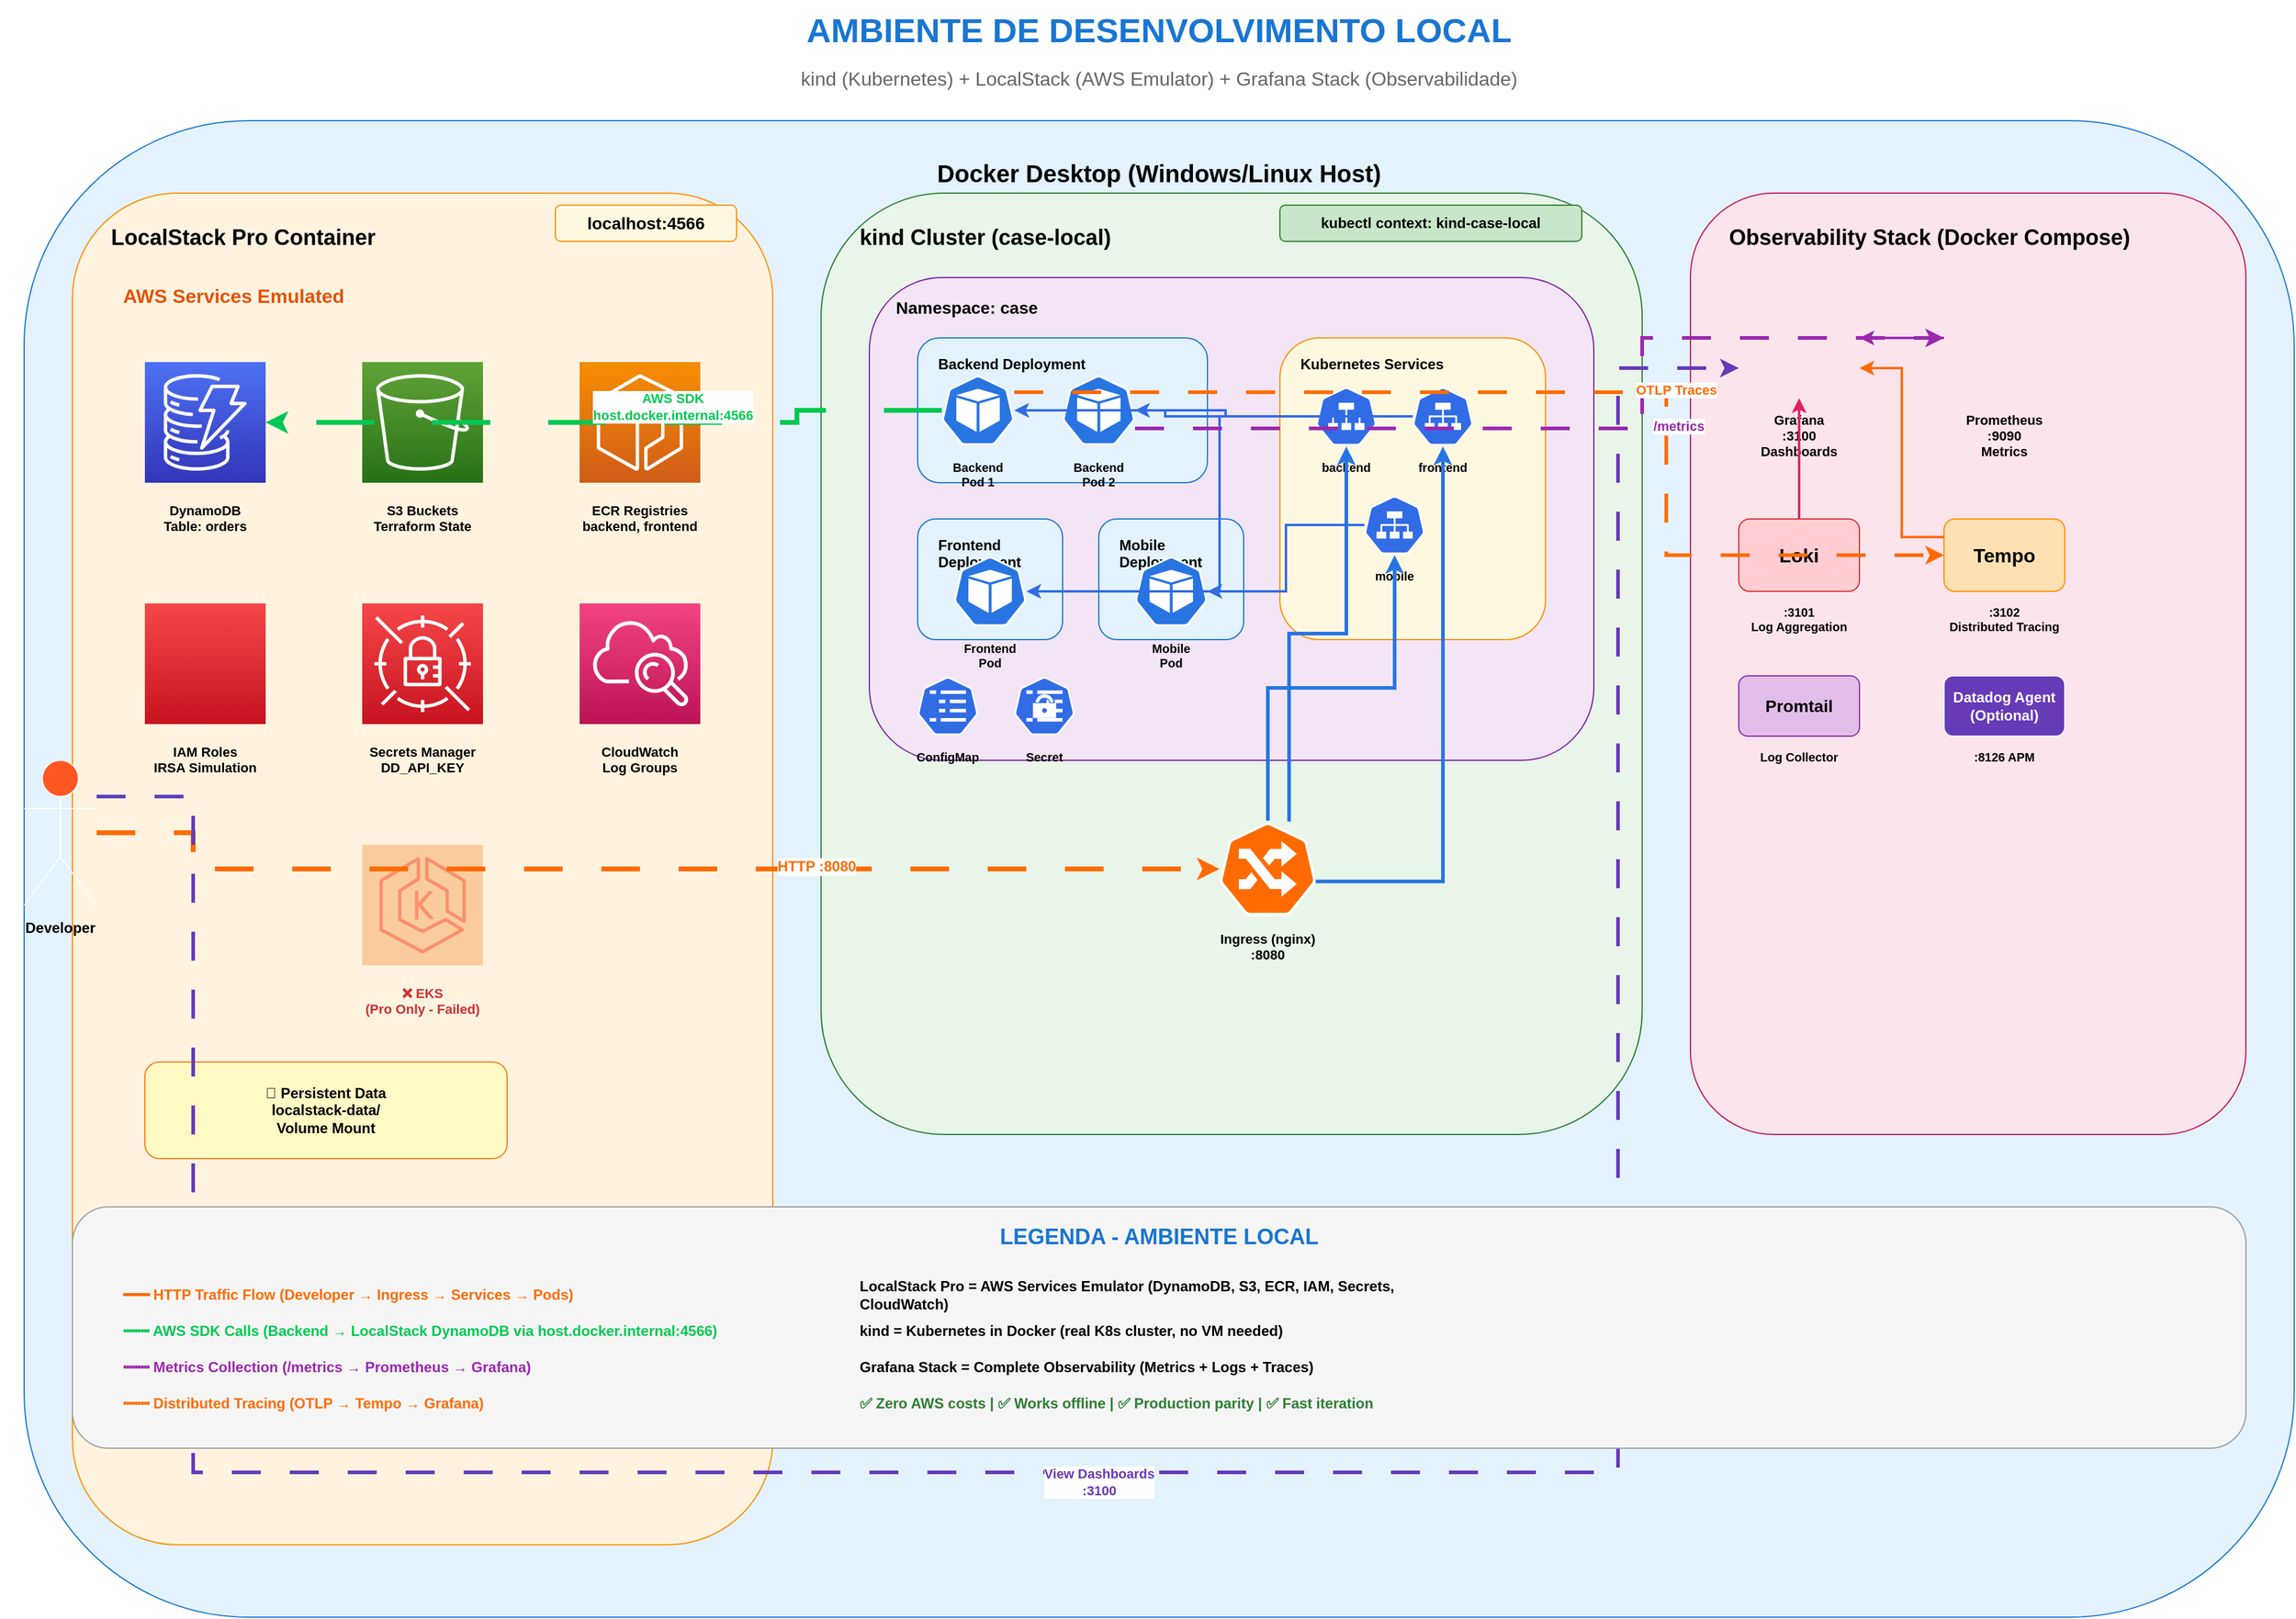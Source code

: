 <mxfile version="28.2.8">
  <diagram id="ambiente-local" name="Ambiente Local - kind + LocalStack + Grafana">
    <mxGraphModel dx="1039" dy="615" grid="1" gridSize="10" guides="1" tooltips="1" connect="1" arrows="1" fold="1" page="1" pageScale="1" pageWidth="2000" pageHeight="1400" math="0" shadow="0">
      <root>
        <mxCell id="0" />
        <mxCell id="1" parent="0" />
        <mxCell id="main-title" value="AMBIENTE DE DESENVOLVIMENTO LOCAL" style="text;html=1;strokeColor=none;fillColor=none;align=center;verticalAlign=middle;whiteSpace=wrap;rounded=0;fontSize=28;fontStyle=1;fontColor=#1976D2;" parent="1" vertex="1">
          <mxGeometry x="400" y="20" width="1200" height="50" as="geometry" />
        </mxCell>
        <mxCell id="sub-title" value="kind (Kubernetes) + LocalStack (AWS Emulator) + Grafana Stack (Observabilidade)" style="text;html=1;strokeColor=none;fillColor=none;align=center;verticalAlign=middle;whiteSpace=wrap;rounded=0;fontSize=16;fontColor=#666666;" parent="1" vertex="1">
          <mxGeometry x="400" y="70" width="1200" height="30" as="geometry" />
        </mxCell>
        <mxCell id="docker-host-container" value="Docker Desktop (Windows/Linux Host)" style="rounded=1;whiteSpace=wrap;html=1;fillColor=#E3F2FD;strokeColor=#1976D2;fontSize=20;fontStyle=1;verticalAlign=top;align=center;spacingTop=25;" parent="1" vertex="1">
          <mxGeometry x="60" y="120" width="1880" height="1240" as="geometry" />
        </mxCell>
        <mxCell id="localstack-section" value="LocalStack Pro Container" style="rounded=1;whiteSpace=wrap;html=1;fillColor=#FFF3E0;strokeColor=#FF8F00;fontSize=18;fontStyle=1;verticalAlign=top;align=left;spacingLeft=30;spacingTop=20;" parent="1" vertex="1">
          <mxGeometry x="100" y="180" width="580" height="1120" as="geometry" />
        </mxCell>
        <mxCell id="ls-endpoint" value="localhost:4566" style="text;html=1;strokeColor=#FF8F00;fillColor=#FFF8E1;align=center;verticalAlign=middle;whiteSpace=wrap;rounded=1;fontSize=14;fontStyle=1;" parent="1" vertex="1">
          <mxGeometry x="500" y="190" width="150" height="30" as="geometry" />
        </mxCell>
        <mxCell id="aws-services-header" value="AWS Services Emulated" style="text;html=1;strokeColor=none;fillColor=none;align=left;verticalAlign=middle;whiteSpace=wrap;rounded=0;fontSize=16;fontStyle=1;fontColor=#E65100;" parent="1" vertex="1">
          <mxGeometry x="140" y="250" width="300" height="30" as="geometry" />
        </mxCell>
        <mxCell id="dynamodb-ls" value="" style="sketch=0;points=[[0,0,0],[0.25,0,0],[0.5,0,0],[0.75,0,0],[1,0,0],[0,1,0],[0.25,1,0],[0.5,1,0],[0.75,1,0],[1,1,0],[0,0.25,0],[0,0.5,0],[0,0.75,0],[1,0.25,0],[1,0.5,0],[1,0.75,0]];outlineConnect=0;fontColor=#232F3E;gradientColor=#4D72F3;gradientDirection=north;fillColor=#3334B9;strokeColor=#ffffff;dashed=0;verticalLabelPosition=bottom;verticalAlign=top;align=center;html=1;fontSize=12;fontStyle=1;aspect=fixed;shape=mxgraph.aws4.resourceIcon;resIcon=mxgraph.aws4.dynamodb;" parent="1" vertex="1">
          <mxGeometry x="160" y="320" width="100" height="100" as="geometry" />
        </mxCell>
        <mxCell id="ddb-label" value="DynamoDB&#xa;Table: orders" style="text;html=1;strokeColor=none;fillColor=none;align=center;verticalAlign=top;whiteSpace=wrap;rounded=0;fontSize=11;fontStyle=1;" parent="1" vertex="1">
          <mxGeometry x="135" y="430" width="150" height="30" as="geometry" />
        </mxCell>
        <mxCell id="s3-ls" value="" style="sketch=0;points=[[0,0,0],[0.25,0,0],[0.5,0,0],[0.75,0,0],[1,0,0],[0,1,0],[0.25,1,0],[0.5,1,0],[0.75,1,0],[1,1,0],[0,0.25,0],[0,0.5,0],[0,0.75,0],[1,0.25,0],[1,0.5,0],[1,0.75,0]];outlineConnect=0;fontColor=#232F3E;gradientColor=#60A337;gradientDirection=north;fillColor=#277116;strokeColor=#ffffff;dashed=0;verticalLabelPosition=bottom;verticalAlign=top;align=center;html=1;fontSize=12;fontStyle=1;aspect=fixed;shape=mxgraph.aws4.resourceIcon;resIcon=mxgraph.aws4.s3;" parent="1" vertex="1">
          <mxGeometry x="340" y="320" width="100" height="100" as="geometry" />
        </mxCell>
        <mxCell id="s3-label" value="S3 Buckets&#xa;Terraform State" style="text;html=1;strokeColor=none;fillColor=none;align=center;verticalAlign=top;whiteSpace=wrap;rounded=0;fontSize=11;fontStyle=1;" parent="1" vertex="1">
          <mxGeometry x="315" y="430" width="150" height="30" as="geometry" />
        </mxCell>
        <mxCell id="ecr-ls" value="" style="sketch=0;points=[[0,0,0],[0.25,0,0],[0.5,0,0],[0.75,0,0],[1,0,0],[0,1,0],[0.25,1,0],[0.5,1,0],[0.75,1,0],[1,1,0],[0,0.25,0],[0,0.5,0],[0,0.75,0],[1,0.25,0],[1,0.5,0],[1,0.75,0]];outlineConnect=0;fontColor=#232F3E;gradientColor=#F78E04;gradientDirection=north;fillColor=#D05C17;strokeColor=#ffffff;dashed=0;verticalLabelPosition=bottom;verticalAlign=top;align=center;html=1;fontSize=12;fontStyle=1;aspect=fixed;shape=mxgraph.aws4.resourceIcon;resIcon=mxgraph.aws4.ecr;" parent="1" vertex="1">
          <mxGeometry x="520" y="320" width="100" height="100" as="geometry" />
        </mxCell>
        <mxCell id="ecr-label" value="ECR Registries&#xa;backend, frontend" style="text;html=1;strokeColor=none;fillColor=none;align=center;verticalAlign=top;whiteSpace=wrap;rounded=0;fontSize=11;fontStyle=1;" parent="1" vertex="1">
          <mxGeometry x="495" y="430" width="150" height="30" as="geometry" />
        </mxCell>
        <mxCell id="iam-ls" value="" style="sketch=0;points=[[0,0,0],[0.25,0,0],[0.5,0,0],[0.75,0,0],[1,0,0],[0,1,0],[0.25,1,0],[0.5,1,0],[0.75,1,0],[1,1,0],[0,0.25,0],[0,0.5,0],[0,0.75,0],[1,0.25,0],[1,0.5,0],[1,0.75,0]];outlineConnect=0;fontColor=#232F3E;gradientColor=#F54749;gradientDirection=north;fillColor=#C7131F;strokeColor=#ffffff;dashed=0;verticalLabelPosition=bottom;verticalAlign=top;align=center;html=1;fontSize=12;fontStyle=1;aspect=fixed;shape=mxgraph.aws4.resourceIcon;resIcon=mxgraph.aws4.iam;" parent="1" vertex="1">
          <mxGeometry x="160" y="520" width="100" height="100" as="geometry" />
        </mxCell>
        <mxCell id="iam-label" value="IAM Roles&#xa;IRSA Simulation" style="text;html=1;strokeColor=none;fillColor=none;align=center;verticalAlign=top;whiteSpace=wrap;rounded=0;fontSize=11;fontStyle=1;" parent="1" vertex="1">
          <mxGeometry x="135" y="630" width="150" height="30" as="geometry" />
        </mxCell>
        <mxCell id="secrets-ls" value="" style="sketch=0;points=[[0,0,0],[0.25,0,0],[0.5,0,0],[0.75,0,0],[1,0,0],[0,1,0],[0.25,1,0],[0.5,1,0],[0.75,1,0],[1,1,0],[0,0.25,0],[0,0.5,0],[0,0.75,0],[1,0.25,0],[1,0.5,0],[1,0.75,0]];outlineConnect=0;fontColor=#232F3E;gradientColor=#F54749;gradientDirection=north;fillColor=#C7131F;strokeColor=#ffffff;dashed=0;verticalLabelPosition=bottom;verticalAlign=top;align=center;html=1;fontSize=12;fontStyle=1;aspect=fixed;shape=mxgraph.aws4.resourceIcon;resIcon=mxgraph.aws4.secrets_manager;" parent="1" vertex="1">
          <mxGeometry x="340" y="520" width="100" height="100" as="geometry" />
        </mxCell>
        <mxCell id="secrets-label" value="Secrets Manager&#xa;DD_API_KEY" style="text;html=1;strokeColor=none;fillColor=none;align=center;verticalAlign=top;whiteSpace=wrap;rounded=0;fontSize=11;fontStyle=1;" parent="1" vertex="1">
          <mxGeometry x="315" y="630" width="150" height="30" as="geometry" />
        </mxCell>
        <mxCell id="cloudwatch-ls" value="" style="sketch=0;points=[[0,0,0],[0.25,0,0],[0.5,0,0],[0.75,0,0],[1,0,0],[0,1,0],[0.25,1,0],[0.5,1,0],[0.75,1,0],[1,1,0],[0,0.25,0],[0,0.5,0],[0,0.75,0],[1,0.25,0],[1,0.5,0],[1,0.75,0]];outlineConnect=0;fontColor=#232F3E;gradientColor=#F34482;gradientDirection=north;fillColor=#BC1356;strokeColor=#ffffff;dashed=0;verticalLabelPosition=bottom;verticalAlign=top;align=center;html=1;fontSize=12;fontStyle=1;aspect=fixed;shape=mxgraph.aws4.resourceIcon;resIcon=mxgraph.aws4.cloudwatch;" parent="1" vertex="1">
          <mxGeometry x="520" y="520" width="100" height="100" as="geometry" />
        </mxCell>
        <mxCell id="cloudwatch-label" value="CloudWatch&#xa;Log Groups" style="text;html=1;strokeColor=none;fillColor=none;align=center;verticalAlign=top;whiteSpace=wrap;rounded=0;fontSize=11;fontStyle=1;" parent="1" vertex="1">
          <mxGeometry x="495" y="630" width="150" height="30" as="geometry" />
        </mxCell>
        <mxCell id="eks-unavailable" value="" style="sketch=0;points=[[0,0,0],[0.25,0,0],[0.5,0,0],[0.75,0,0],[1,0,0],[0,1,0],[0.25,1,0],[0.5,1,0],[0.75,1,0],[1,1,0],[0,0.25,0],[0,0.5,0],[0,0.75,0],[1,0.25,0],[1,0.5,0],[1,0.75,0]];outlineConnect=0;fontColor=#232F3E;gradientColor=none;fillColor=#ED7100;strokeColor=#ff0000;dashed=1;verticalLabelPosition=bottom;verticalAlign=top;align=center;html=1;fontSize=12;fontStyle=1;aspect=fixed;shape=mxgraph.aws4.resourceIcon;resIcon=mxgraph.aws4.eks;opacity=30;" parent="1" vertex="1">
          <mxGeometry x="340" y="720" width="100" height="100" as="geometry" />
        </mxCell>
        <mxCell id="eks-label" value="❌ EKS&#xa;(Pro Only - Failed)" style="text;html=1;strokeColor=none;fillColor=none;align=center;verticalAlign=top;whiteSpace=wrap;rounded=0;fontSize=11;fontStyle=1;fontColor=#D32F2F;" parent="1" vertex="1">
          <mxGeometry x="315" y="830" width="150" height="30" as="geometry" />
        </mxCell>
        <mxCell id="persistence-data" value="📁 Persistent Data&#xa;localstack-data/&#xa;Volume Mount" style="rounded=1;whiteSpace=wrap;html=1;fillColor=#FFF9C4;strokeColor=#F57F17;fontSize=12;fontStyle=1;align=center;" parent="1" vertex="1">
          <mxGeometry x="160" y="900" width="300" height="80" as="geometry" />
        </mxCell>
        <mxCell id="kind-section" value="kind Cluster (case-local)" style="rounded=1;whiteSpace=wrap;html=1;fillColor=#E8F5E8;strokeColor=#2E7D32;fontSize=18;fontStyle=1;verticalAlign=top;align=left;spacingLeft=30;spacingTop=20;" parent="1" vertex="1">
          <mxGeometry x="720" y="180" width="680" height="780" as="geometry" />
        </mxCell>
        <mxCell id="kind-access" value="kubectl context: kind-case-local" style="text;html=1;strokeColor=#2E7D32;fillColor=#C8E6C9;align=center;verticalAlign=middle;whiteSpace=wrap;rounded=1;fontSize=12;fontStyle=1;" parent="1" vertex="1">
          <mxGeometry x="1100" y="190" width="250" height="30" as="geometry" />
        </mxCell>
        <mxCell id="namespace-case" value="Namespace: case" style="rounded=1;whiteSpace=wrap;html=1;fillColor=#F3E5F5;strokeColor=#7B1FA2;fontSize=14;fontStyle=1;verticalAlign=top;align=left;spacingLeft=20;spacingTop=10;" parent="1" vertex="1">
          <mxGeometry x="760" y="250" width="600" height="400" as="geometry" />
        </mxCell>
        <mxCell id="backend-deployment-box" value="Backend Deployment" style="rounded=1;whiteSpace=wrap;html=1;fillColor=#E3F2FD;strokeColor=#1976D2;fontSize=12;fontStyle=1;verticalAlign=top;align=left;spacingLeft=15;spacingTop=8;" parent="1" vertex="1">
          <mxGeometry x="800" y="300" width="240" height="120" as="geometry" />
        </mxCell>
        <mxCell id="backend-pod-1" value="" style="sketch=0;html=1;dashed=0;whitespace=wrap;fillColor=#2875E2;strokeColor=#ffffff;points=[[0.005,0.63,0],[0.1,0.2,0],[0.9,0.2,0],[0.5,0,0],[0.995,0.63,0],[0.72,0.99,0],[0.5,1,0],[0.28,0.99,0]];verticalLabelPosition=bottom;align=center;verticalAlign=top;shape=mxgraph.kubernetes.icon;prIcon=pod;" parent="1" vertex="1">
          <mxGeometry x="820" y="330" width="60" height="60" as="geometry" />
        </mxCell>
        <mxCell id="be-pod-1-label" value="Backend&#xa;Pod 1" style="text;html=1;strokeColor=none;fillColor=none;align=center;verticalAlign=top;whiteSpace=wrap;rounded=0;fontSize=10;fontStyle=1;" parent="1" vertex="1">
          <mxGeometry x="815" y="395" width="70" height="25" as="geometry" />
        </mxCell>
        <mxCell id="backend-pod-2" value="" style="sketch=0;html=1;dashed=0;whitespace=wrap;fillColor=#2875E2;strokeColor=#ffffff;points=[[0.005,0.63,0],[0.1,0.2,0],[0.9,0.2,0],[0.5,0,0],[0.995,0.63,0],[0.72,0.99,0],[0.5,1,0],[0.28,0.99,0]];verticalLabelPosition=bottom;align=center;verticalAlign=top;shape=mxgraph.kubernetes.icon;prIcon=pod;" parent="1" vertex="1">
          <mxGeometry x="920" y="330" width="60" height="60" as="geometry" />
        </mxCell>
        <mxCell id="be-pod-2-label" value="Backend&#xa;Pod 2" style="text;html=1;strokeColor=none;fillColor=none;align=center;verticalAlign=top;whiteSpace=wrap;rounded=0;fontSize=10;fontStyle=1;" parent="1" vertex="1">
          <mxGeometry x="915" y="395" width="70" height="25" as="geometry" />
        </mxCell>
        <mxCell id="frontend-deployment-box" value="Frontend Deployment" style="rounded=1;whiteSpace=wrap;html=1;fillColor=#E3F2FD;strokeColor=#1976D2;fontSize=12;fontStyle=1;verticalAlign=top;align=left;spacingLeft=15;spacingTop=8;" parent="1" vertex="1">
          <mxGeometry x="800" y="450" width="120" height="100" as="geometry" />
        </mxCell>
        <mxCell id="frontend-pod" value="" style="sketch=0;html=1;dashed=0;whitespace=wrap;fillColor=#2875E2;strokeColor=#ffffff;points=[[0.005,0.63,0],[0.1,0.2,0],[0.9,0.2,0],[0.5,0,0],[0.995,0.63,0],[0.72,0.99,0],[0.5,1,0],[0.28,0.99,0]];verticalLabelPosition=bottom;align=center;verticalAlign=top;shape=mxgraph.kubernetes.icon;prIcon=pod;" parent="1" vertex="1">
          <mxGeometry x="830" y="480" width="60" height="60" as="geometry" />
        </mxCell>
        <mxCell id="fe-pod-label" value="Frontend&#xa;Pod" style="text;html=1;strokeColor=none;fillColor=none;align=center;verticalAlign=top;whiteSpace=wrap;rounded=0;fontSize=10;fontStyle=1;" parent="1" vertex="1">
          <mxGeometry x="825" y="545" width="70" height="25" as="geometry" />
        </mxCell>
        <mxCell id="mobile-deployment-box" value="Mobile Deployment" style="rounded=1;whiteSpace=wrap;html=1;fillColor=#E3F2FD;strokeColor=#1976D2;fontSize=12;fontStyle=1;verticalAlign=top;align=left;spacingLeft=15;spacingTop=8;" parent="1" vertex="1">
          <mxGeometry x="950" y="450" width="120" height="100" as="geometry" />
        </mxCell>
        <mxCell id="mobile-pod" value="" style="sketch=0;html=1;dashed=0;whitespace=wrap;fillColor=#2875E2;strokeColor=#ffffff;points=[[0.005,0.63,0],[0.1,0.2,0],[0.9,0.2,0],[0.5,0,0],[0.995,0.63,0],[0.72,0.99,0],[0.5,1,0],[0.28,0.99,0]];verticalLabelPosition=bottom;align=center;verticalAlign=top;shape=mxgraph.kubernetes.icon;prIcon=pod;" parent="1" vertex="1">
          <mxGeometry x="980" y="480" width="60" height="60" as="geometry" />
        </mxCell>
        <mxCell id="mobile-pod-label" value="Mobile&#xa;Pod" style="text;html=1;strokeColor=none;fillColor=none;align=center;verticalAlign=top;whiteSpace=wrap;rounded=0;fontSize=10;fontStyle=1;" parent="1" vertex="1">
          <mxGeometry x="975" y="545" width="70" height="25" as="geometry" />
        </mxCell>
        <mxCell id="services-box" value="Kubernetes Services" style="rounded=1;whiteSpace=wrap;html=1;fillColor=#FFF8E1;strokeColor=#FF8F00;fontSize=12;fontStyle=1;verticalAlign=top;align=left;spacingLeft=15;spacingTop=8;" parent="1" vertex="1">
          <mxGeometry x="1100" y="300" width="220" height="250" as="geometry" />
        </mxCell>
        <mxCell id="backend-svc" value="" style="sketch=0;html=1;dashed=0;whitespace=wrap;fillColor=#326CE5;strokeColor=#ffffff;points=[[0.005,0.63,0],[0.1,0.2,0],[0.9,0.2,0],[0.5,0,0],[0.995,0.63,0],[0.72,0.99,0],[0.5,1,0],[0.28,0.99,0]];verticalLabelPosition=bottom;align=center;verticalAlign=top;shape=mxgraph.kubernetes.icon;prIcon=svc;" parent="1" vertex="1">
          <mxGeometry x="1130" y="340" width="50" height="50" as="geometry" />
        </mxCell>
        <mxCell id="be-svc-label" value="backend" style="text;html=1;strokeColor=none;fillColor=none;align=center;verticalAlign=top;whiteSpace=wrap;rounded=0;fontSize=10;fontStyle=1;" parent="1" vertex="1">
          <mxGeometry x="1125" y="395" width="60" height="15" as="geometry" />
        </mxCell>
        <mxCell id="frontend-svc" value="" style="sketch=0;html=1;dashed=0;whitespace=wrap;fillColor=#326CE5;strokeColor=#ffffff;points=[[0.005,0.63,0],[0.1,0.2,0],[0.9,0.2,0],[0.5,0,0],[0.995,0.63,0],[0.72,0.99,0],[0.5,1,0],[0.28,0.99,0]];verticalLabelPosition=bottom;align=center;verticalAlign=top;shape=mxgraph.kubernetes.icon;prIcon=svc;" parent="1" vertex="1">
          <mxGeometry x="1210" y="340" width="50" height="50" as="geometry" />
        </mxCell>
        <mxCell id="fe-svc-label" value="frontend" style="text;html=1;strokeColor=none;fillColor=none;align=center;verticalAlign=top;whiteSpace=wrap;rounded=0;fontSize=10;fontStyle=1;" parent="1" vertex="1">
          <mxGeometry x="1205" y="395" width="60" height="15" as="geometry" />
        </mxCell>
        <mxCell id="mobile-svc" value="" style="sketch=0;html=1;dashed=0;whitespace=wrap;fillColor=#326CE5;strokeColor=#ffffff;points=[[0.005,0.63,0],[0.1,0.2,0],[0.9,0.2,0],[0.5,0,0],[0.995,0.63,0],[0.72,0.99,0],[0.5,1,0],[0.28,0.99,0]];verticalLabelPosition=bottom;align=center;verticalAlign=top;shape=mxgraph.kubernetes.icon;prIcon=svc;" parent="1" vertex="1">
          <mxGeometry x="1170" y="430" width="50" height="50" as="geometry" />
        </mxCell>
        <mxCell id="mobile-svc-label" value="mobile" style="text;html=1;strokeColor=none;fillColor=none;align=center;verticalAlign=top;whiteSpace=wrap;rounded=0;fontSize=10;fontStyle=1;" parent="1" vertex="1">
          <mxGeometry x="1165" y="485" width="60" height="15" as="geometry" />
        </mxCell>
        <mxCell id="ingress-nginx" value="" style="sketch=0;html=1;dashed=0;whitespace=wrap;fillColor=#FF6B00;strokeColor=#ffffff;points=[[0.005,0.63,0],[0.1,0.2,0],[0.9,0.2,0],[0.5,0,0],[0.995,0.63,0],[0.72,0.99,0],[0.5,1,0],[0.28,0.99,0]];verticalLabelPosition=bottom;align=center;verticalAlign=top;shape=mxgraph.kubernetes.icon;prIcon=ing;" parent="1" vertex="1">
          <mxGeometry x="1050" y="700" width="80" height="80" as="geometry" />
        </mxCell>
        <mxCell id="ingress-label" value="Ingress (nginx)&#xa;:8080" style="text;html=1;strokeColor=none;fillColor=none;align=center;verticalAlign=top;whiteSpace=wrap;rounded=0;fontSize=11;fontStyle=1;" parent="1" vertex="1">
          <mxGeometry x="1020" y="785" width="140" height="30" as="geometry" />
        </mxCell>
        <mxCell id="configmap-k8s" value="" style="sketch=0;html=1;dashed=0;whitespace=wrap;fillColor=#326CE5;strokeColor=#ffffff;points=[[0.005,0.63,0],[0.1,0.2,0],[0.9,0.2,0],[0.5,0,0],[0.995,0.63,0],[0.72,0.99,0],[0.5,1,0],[0.28,0.99,0]];verticalLabelPosition=bottom;align=center;verticalAlign=top;shape=mxgraph.kubernetes.icon;prIcon=cm;" parent="1" vertex="1">
          <mxGeometry x="800" y="580" width="50" height="50" as="geometry" />
        </mxCell>
        <mxCell id="cm-label" value="ConfigMap" style="text;html=1;strokeColor=none;fillColor=none;align=center;verticalAlign=top;whiteSpace=wrap;rounded=0;fontSize=10;fontStyle=1;" parent="1" vertex="1">
          <mxGeometry x="795" y="635" width="60" height="15" as="geometry" />
        </mxCell>
        <mxCell id="secret-k8s" value="" style="sketch=0;html=1;dashed=0;whitespace=wrap;fillColor=#326CE5;strokeColor=#ffffff;points=[[0.005,0.63,0],[0.1,0.2,0],[0.9,0.2,0],[0.5,0,0],[0.995,0.63,0],[0.72,0.99,0],[0.5,1,0],[0.28,0.99,0]];verticalLabelPosition=bottom;align=center;verticalAlign=top;shape=mxgraph.kubernetes.icon;prIcon=secret;" parent="1" vertex="1">
          <mxGeometry x="880" y="580" width="50" height="50" as="geometry" />
        </mxCell>
        <mxCell id="secret-label" value="Secret" style="text;html=1;strokeColor=none;fillColor=none;align=center;verticalAlign=top;whiteSpace=wrap;rounded=0;fontSize=10;fontStyle=1;" parent="1" vertex="1">
          <mxGeometry x="875" y="635" width="60" height="15" as="geometry" />
        </mxCell>
        <mxCell id="observability-section" value="Observability Stack (Docker Compose)" style="rounded=1;whiteSpace=wrap;html=1;fillColor=#FCE4EC;strokeColor=#C2185B;fontSize=18;fontStyle=1;verticalAlign=top;align=left;spacingLeft=30;spacingTop=20;" parent="1" vertex="1">
          <mxGeometry x="1440" y="180" width="460" height="780" as="geometry" />
        </mxCell>
        <mxCell id="grafana-obs" value="" style="shape=image;html=1;verticalAlign=top;verticalLabelPosition=bottom;labelBackgroundColor=#ffffff;imageAspect=0;aspect=fixed;image=https://cdn4.iconfinder.com/data/icons/logos-and-brands/512/141_Grafana_logo_logos-128.png;" parent="1" vertex="1">
          <mxGeometry x="1480" y="250" width="100" height="100" as="geometry" />
        </mxCell>
        <mxCell id="grafana-label" value="Grafana&#xa;:3100&#xa;Dashboards" style="text;html=1;strokeColor=none;fillColor=none;align=center;verticalAlign=top;whiteSpace=wrap;rounded=0;fontSize=11;fontStyle=1;" parent="1" vertex="1">
          <mxGeometry x="1455" y="355" width="150" height="45" as="geometry" />
        </mxCell>
        <mxCell id="prometheus-obs" value="" style="shape=image;html=1;verticalAlign=top;verticalLabelPosition=bottom;labelBackgroundColor=#ffffff;imageAspect=0;aspect=fixed;image=https://cdn4.iconfinder.com/data/icons/logos-and-brands/512/255_Prometheus_Logo-128.png;" parent="1" vertex="1">
          <mxGeometry x="1650" y="250" width="100" height="100" as="geometry" />
        </mxCell>
        <mxCell id="prometheus-label" value="Prometheus&#xa;:9090&#xa;Metrics" style="text;html=1;strokeColor=none;fillColor=none;align=center;verticalAlign=top;whiteSpace=wrap;rounded=0;fontSize=11;fontStyle=1;" parent="1" vertex="1">
          <mxGeometry x="1625" y="355" width="150" height="45" as="geometry" />
        </mxCell>
        <mxCell id="loki-obs" value="Loki" style="rounded=1;whiteSpace=wrap;html=1;fillColor=#FFCDD2;strokeColor=#D32F2F;fontSize=16;fontStyle=1;" parent="1" vertex="1">
          <mxGeometry x="1480" y="450" width="100" height="60" as="geometry" />
        </mxCell>
        <mxCell id="loki-label" value=":3101&#xa;Log Aggregation" style="text;html=1;strokeColor=none;fillColor=none;align=center;verticalAlign=top;whiteSpace=wrap;rounded=0;fontSize=10;fontStyle=1;" parent="1" vertex="1">
          <mxGeometry x="1455" y="515" width="150" height="30" as="geometry" />
        </mxCell>
        <mxCell id="tempo-obs" value="Tempo" style="rounded=1;whiteSpace=wrap;html=1;fillColor=#FFE0B2;strokeColor=#FF8F00;fontSize=16;fontStyle=1;" parent="1" vertex="1">
          <mxGeometry x="1650" y="450" width="100" height="60" as="geometry" />
        </mxCell>
        <mxCell id="tempo-label" value=":3102&#xa;Distributed Tracing" style="text;html=1;strokeColor=none;fillColor=none;align=center;verticalAlign=top;whiteSpace=wrap;rounded=0;fontSize=10;fontStyle=1;" parent="1" vertex="1">
          <mxGeometry x="1625" y="515" width="150" height="30" as="geometry" />
        </mxCell>
        <mxCell id="promtail-obs" value="Promtail" style="rounded=1;whiteSpace=wrap;html=1;fillColor=#E1BEE7;strokeColor=#8E24AA;fontSize=14;fontStyle=1;" parent="1" vertex="1">
          <mxGeometry x="1480" y="580" width="100" height="50" as="geometry" />
        </mxCell>
        <mxCell id="promtail-label" value="Log Collector" style="text;html=1;strokeColor=none;fillColor=none;align=center;verticalAlign=top;whiteSpace=wrap;rounded=0;fontSize=10;fontStyle=1;" parent="1" vertex="1">
          <mxGeometry x="1455" y="635" width="150" height="20" as="geometry" />
        </mxCell>
        <mxCell id="datadog-obs" value="Datadog Agent&#xa;(Optional)" style="rounded=1;whiteSpace=wrap;html=1;fillColor=#673AB7;strokeColor=#ffffff;fontColor=#ffffff;fontSize=12;fontStyle=1;" parent="1" vertex="1">
          <mxGeometry x="1650" y="580" width="100" height="50" as="geometry" />
        </mxCell>
        <mxCell id="datadog-label" value=":8126 APM" style="text;html=1;strokeColor=none;fillColor=none;align=center;verticalAlign=top;whiteSpace=wrap;rounded=0;fontSize=10;fontStyle=1;" parent="1" vertex="1">
          <mxGeometry x="1625" y="635" width="150" height="20" as="geometry" />
        </mxCell>
        <mxCell id="developer-icon" value="" style="shape=umlActor;verticalLabelPosition=bottom;verticalAlign=top;html=1;outlineConnect=0;fillColor=#FF5722;strokeColor=#ffffff;fontSize=14;fontStyle=1;" parent="1" vertex="1">
          <mxGeometry x="60" y="650" width="60" height="120" as="geometry" />
        </mxCell>
        <mxCell id="dev-label" value="Developer" style="text;html=1;strokeColor=none;fillColor=none;align=center;verticalAlign=top;whiteSpace=wrap;rounded=0;fontSize=12;fontStyle=1;" parent="1" vertex="1">
          <mxGeometry x="40" y="775" width="100" height="20" as="geometry" />
        </mxCell>
        <mxCell id="dev-to-ingress" style="edgeStyle=orthogonalEdgeStyle;rounded=0;orthogonalLoop=1;jettySize=auto;html=1;strokeWidth=4;strokeColor=#FF6B00;entryX=0;entryY=0.5;entryDx=0;entryDy=0;entryPerimeter=0;exitX=1;exitY=0.5;exitDx=0;exitDy=0;exitPerimeter=0;dashed=1;dashPattern=8 8;" parent="1" source="developer-icon" target="ingress-nginx" edge="1">
          <mxGeometry relative="1" as="geometry">
            <Array as="points">
              <mxPoint x="200" y="710" />
              <mxPoint x="200" y="740" />
              <mxPoint x="1050" y="740" />
            </Array>
          </mxGeometry>
        </mxCell>
        <mxCell id="dev-ing-label" value="HTTP :8080" style="edgeLabel;html=1;align=center;verticalAlign=middle;resizable=0;points=[];fontSize=12;fontStyle=1;fontColor=#FF6B00;labelBackgroundColor=#ffffff;" parent="dev-to-ingress" vertex="1" connectable="0">
          <mxGeometry x="0.2" y="2" relative="1" as="geometry">
            <mxPoint x="50" as="offset" />
          </mxGeometry>
        </mxCell>
        <mxCell id="ing-to-be-svc" style="edgeStyle=orthogonalEdgeStyle;rounded=0;orthogonalLoop=1;jettySize=auto;html=1;strokeWidth=3;strokeColor=#2875E2;entryX=0.5;entryY=1;entryDx=0;entryDy=0;entryPerimeter=0;exitX=0.72;exitY=0.01;exitDx=0;exitDy=0;exitPerimeter=0;" parent="1" source="ingress-nginx" target="backend-svc" edge="1">
          <mxGeometry relative="1" as="geometry" />
        </mxCell>
        <mxCell id="ing-to-fe-svc" style="edgeStyle=orthogonalEdgeStyle;rounded=0;orthogonalLoop=1;jettySize=auto;html=1;strokeWidth=3;strokeColor=#2875E2;entryX=0.5;entryY=1;entryDx=0;entryDy=0;entryPerimeter=0;exitX=0.995;exitY=0.63;exitDx=0;exitDy=0;exitPerimeter=0;" parent="1" source="ingress-nginx" target="frontend-svc" edge="1">
          <mxGeometry relative="1" as="geometry" />
        </mxCell>
        <mxCell id="ing-to-mob-svc" style="edgeStyle=orthogonalEdgeStyle;rounded=0;orthogonalLoop=1;jettySize=auto;html=1;strokeWidth=3;strokeColor=#2875E2;entryX=0.5;entryY=1;entryDx=0;entryDy=0;entryPerimeter=0;exitX=0.5;exitY=0;exitDx=0;exitDy=0;exitPerimeter=0;" parent="1" source="ingress-nginx" target="mobile-svc" edge="1">
          <mxGeometry relative="1" as="geometry" />
        </mxCell>
        <mxCell id="be-svc-to-pod1" style="edgeStyle=orthogonalEdgeStyle;rounded=0;orthogonalLoop=1;jettySize=auto;html=1;strokeWidth=2;strokeColor=#326CE5;entryX=1;entryY=0.5;entryDx=0;entryDy=0;entryPerimeter=0;exitX=0;exitY=0.5;exitDx=0;exitDy=0;exitPerimeter=0;" parent="1" source="backend-svc" target="backend-pod-1" edge="1">
          <mxGeometry relative="1" as="geometry" />
        </mxCell>
        <mxCell id="be-svc-to-pod2" style="edgeStyle=orthogonalEdgeStyle;rounded=0;orthogonalLoop=1;jettySize=auto;html=1;strokeWidth=2;strokeColor=#326CE5;entryX=1;entryY=0.5;entryDx=0;entryDy=0;entryPerimeter=0;exitX=0;exitY=0.5;exitDx=0;exitDy=0;exitPerimeter=0;" parent="1" source="backend-svc" target="backend-pod-2" edge="1">
          <mxGeometry relative="1" as="geometry" />
        </mxCell>
        <mxCell id="fe-svc-to-pod" style="edgeStyle=orthogonalEdgeStyle;rounded=0;orthogonalLoop=1;jettySize=auto;html=1;strokeWidth=2;strokeColor=#326CE5;entryX=1;entryY=0.5;entryDx=0;entryDy=0;entryPerimeter=0;exitX=0;exitY=0.5;exitDx=0;exitDy=0;exitPerimeter=0;" parent="1" source="frontend-svc" target="frontend-pod" edge="1">
          <mxGeometry relative="1" as="geometry" />
        </mxCell>
        <mxCell id="mob-svc-to-pod" style="edgeStyle=orthogonalEdgeStyle;rounded=0;orthogonalLoop=1;jettySize=auto;html=1;strokeWidth=2;strokeColor=#326CE5;entryX=1;entryY=0.5;entryDx=0;entryDy=0;entryPerimeter=0;exitX=0;exitY=0.5;exitDx=0;exitDy=0;exitPerimeter=0;" parent="1" source="mobile-svc" target="mobile-pod" edge="1">
          <mxGeometry relative="1" as="geometry" />
        </mxCell>
        <mxCell id="be-to-ddb" style="edgeStyle=orthogonalEdgeShape;rounded=0;orthogonalLoop=1;jettySize=auto;html=1;strokeWidth=4;strokeColor=#00C853;entryX=1;entryY=0.5;entryDx=0;entryDy=0;entryPerimeter=0;exitX=0;exitY=0.5;exitDx=0;exitDy=0;exitPerimeter=0;dashed=1;dashPattern=12 12;" parent="1" source="backend-pod-1" target="dynamodb-ls" edge="1">
          <mxGeometry relative="1" as="geometry">
            <Array as="points">
              <mxPoint x="700" y="360" />
              <mxPoint x="700" y="370" />
            </Array>
          </mxGeometry>
        </mxCell>
        <mxCell id="be-ddb-label" value="AWS SDK&#xa;host.docker.internal:4566" style="edgeLabel;html=1;align=center;verticalAlign=middle;resizable=0;points=[];fontSize=11;fontStyle=1;fontColor=#00C853;labelBackgroundColor=#ffffff;" parent="be-to-ddb" vertex="1" connectable="0">
          <mxGeometry x="0.1" y="2" relative="1" as="geometry">
            <mxPoint x="80" y="-15" as="offset" />
          </mxGeometry>
        </mxCell>
        <mxCell id="be-to-prometheus" style="edgeStyle=orthogonalEdgeStyle;rounded=0;orthogonalLoop=1;jettySize=auto;html=1;strokeWidth=3;strokeColor=#9C27B0;entryX=0;entryY=0.5;entryDx=0;entryDy=0;exitX=1;exitY=0.75;exitDx=0;exitDy=0;exitPerimeter=0;dashed=1;dashPattern=8 8;" parent="1" source="backend-pod-2" target="prometheus-obs" edge="1">
          <mxGeometry relative="1" as="geometry">
            <Array as="points">
              <mxPoint x="1400" y="375" />
              <mxPoint x="1400" y="300" />
            </Array>
          </mxGeometry>
        </mxCell>
        <mxCell id="be-prom-label" value="/metrics" style="edgeLabel;html=1;align=center;verticalAlign=middle;resizable=0;points=[];fontSize=11;fontStyle=1;fontColor=#9C27B0;labelBackgroundColor=#ffffff;" parent="be-to-prometheus" vertex="1" connectable="0">
          <mxGeometry x="0.1" y="2" relative="1" as="geometry">
            <mxPoint x="40" as="offset" />
          </mxGeometry>
        </mxCell>
        <mxCell id="be-to-tempo" style="edgeStyle=orthogonalEdgeStyle;rounded=0;orthogonalLoop=1;jettySize=auto;html=1;strokeWidth=3;strokeColor=#FF6B00;entryX=0;entryY=0.5;entryDx=0;entryDy=0;exitX=1;exitY=0.25;exitDx=0;exitDy=0;exitPerimeter=0;dashed=1;dashPattern=8 8;" parent="1" source="backend-pod-1" target="tempo-obs" edge="1">
          <mxGeometry relative="1" as="geometry">
            <Array as="points">
              <mxPoint x="1420" y="345" />
              <mxPoint x="1420" y="480" />
            </Array>
          </mxGeometry>
        </mxCell>
        <mxCell id="be-tempo-label" value="OTLP Traces" style="edgeLabel;html=1;align=center;verticalAlign=middle;resizable=0;points=[];fontSize=11;fontStyle=1;fontColor=#FF6B00;labelBackgroundColor=#ffffff;" parent="be-to-tempo" vertex="1" connectable="0">
          <mxGeometry x="0.1" y="2" relative="1" as="geometry">
            <mxPoint x="50" as="offset" />
          </mxGeometry>
        </mxCell>
        <mxCell id="prom-to-graf" style="edgeStyle=orthogonalEdgeStyle;rounded=0;orthogonalLoop=1;jettySize=auto;html=1;strokeWidth=2;strokeColor=#9C27B0;entryX=1;entryY=0.5;entryDx=0;entryDy=0;exitX=0;exitY=0.5;exitDx=0;exitDy=0;" parent="1" source="prometheus-obs" target="grafana-obs" edge="1">
          <mxGeometry relative="1" as="geometry" />
        </mxCell>
        <mxCell id="loki-to-graf" style="edgeStyle=orthogonalEdgeStyle;rounded=0;orthogonalLoop=1;jettySize=auto;html=1;strokeWidth=2;strokeColor=#E91E63;entryX=0.5;entryY=1;entryDx=0;entryDy=0;exitX=0.5;exitY=0;exitDx=0;exitDy=0;" parent="1" source="loki-obs" target="grafana-obs" edge="1">
          <mxGeometry relative="1" as="geometry" />
        </mxCell>
        <mxCell id="tempo-to-graf" style="edgeStyle=orthogonalEdgeStyle;rounded=0;orthogonalLoop=1;jettySize=auto;html=1;strokeWidth=2;strokeColor=#FF6B00;entryX=1;entryY=0.75;entryDx=0;entryDy=0;exitX=0;exitY=0.25;exitDx=0;exitDy=0;" parent="1" source="tempo-obs" target="grafana-obs" edge="1">
          <mxGeometry relative="1" as="geometry" />
        </mxCell>
        <mxCell id="dev-to-graf" style="edgeStyle=orthogonalEdgeStyle;rounded=0;orthogonalLoop=1;jettySize=auto;html=1;strokeWidth=3;strokeColor=#673AB7;entryX=0;entryY=0.75;entryDx=0;entryDy=0;exitX=1;exitY=0.25;exitDx=0;exitDy=0;exitPerimeter=0;dashed=1;dashPattern=8 8;" parent="1" source="developer-icon" target="grafana-obs" edge="1">
          <mxGeometry relative="1" as="geometry">
            <Array as="points">
              <mxPoint x="200" y="680" />
              <mxPoint x="200" y="1240" />
              <mxPoint x="1380" y="1240" />
              <mxPoint x="1380" y="325" />
            </Array>
          </mxGeometry>
        </mxCell>
        <mxCell id="dev-graf-label" value="View Dashboards&#xa;:3100" style="edgeLabel;html=1;align=center;verticalAlign=middle;resizable=0;points=[];fontSize=11;fontStyle=1;fontColor=#673AB7;labelBackgroundColor=#ffffff;" parent="dev-to-graf" vertex="1" connectable="0">
          <mxGeometry x="0.1" y="2" relative="1" as="geometry">
            <mxPoint x="-170" y="10" as="offset" />
          </mxGeometry>
        </mxCell>
        <mxCell id="legend-box" value="" style="rounded=1;whiteSpace=wrap;html=1;fillColor=#F5F5F5;strokeColor=#9E9E9E;" parent="1" vertex="1">
          <mxGeometry x="100" y="1020" width="1800" height="200" as="geometry" />
        </mxCell>
        <mxCell id="legend-title" value="LEGENDA - AMBIENTE LOCAL" style="text;html=1;strokeColor=none;fillColor=none;align=center;verticalAlign=middle;whiteSpace=wrap;rounded=0;fontSize=18;fontStyle=1;fontColor=#1976D2;" parent="1" vertex="1">
          <mxGeometry x="800" y="1030" width="400" height="30" as="geometry" />
        </mxCell>
        <mxCell id="leg-1" value="━━━  HTTP Traffic Flow (Developer → Ingress → Services → Pods)" style="text;html=1;strokeColor=none;fillColor=none;align=left;verticalAlign=middle;whiteSpace=wrap;rounded=0;fontSize=12;fontColor=#FF6B00;fontStyle=1" parent="1" vertex="1">
          <mxGeometry x="140" y="1080" width="400" height="25" as="geometry" />
        </mxCell>
        <mxCell id="leg-2" value="┅┅┅  AWS SDK Calls (Backend → LocalStack DynamoDB via host.docker.internal:4566)" style="text;html=1;strokeColor=none;fillColor=none;align=left;verticalAlign=middle;whiteSpace=wrap;rounded=0;fontSize=12;fontColor=#00C853;fontStyle=1" parent="1" vertex="1">
          <mxGeometry x="140" y="1110" width="550" height="25" as="geometry" />
        </mxCell>
        <mxCell id="leg-3" value="┅┅┅  Metrics Collection (/metrics → Prometheus → Grafana)" style="text;html=1;strokeColor=none;fillColor=none;align=left;verticalAlign=middle;whiteSpace=wrap;rounded=0;fontSize=12;fontColor=#9C27B0;fontStyle=1" parent="1" vertex="1">
          <mxGeometry x="140" y="1140" width="400" height="25" as="geometry" />
        </mxCell>
        <mxCell id="leg-4" value="┅┅┅  Distributed Tracing (OTLP → Tempo → Grafana)" style="text;html=1;strokeColor=none;fillColor=none;align=left;verticalAlign=middle;whiteSpace=wrap;rounded=0;fontSize=12;fontColor=#FF6B00;fontStyle=1" parent="1" vertex="1">
          <mxGeometry x="140" y="1170" width="400" height="25" as="geometry" />
        </mxCell>
        <mxCell id="leg-5" value="LocalStack Pro = AWS Services Emulator (DynamoDB, S3, ECR, IAM, Secrets, CloudWatch)" style="text;html=1;strokeColor=none;fillColor=none;align=left;verticalAlign=middle;whiteSpace=wrap;rounded=0;fontSize=12;fontStyle=1" parent="1" vertex="1">
          <mxGeometry x="750" y="1080" width="500" height="25" as="geometry" />
        </mxCell>
        <mxCell id="leg-6" value="kind = Kubernetes in Docker (real K8s cluster, no VM needed)" style="text;html=1;strokeColor=none;fillColor=none;align=left;verticalAlign=middle;whiteSpace=wrap;rounded=0;fontSize=12;fontStyle=1" parent="1" vertex="1">
          <mxGeometry x="750" y="1110" width="500" height="25" as="geometry" />
        </mxCell>
        <mxCell id="leg-7" value="Grafana Stack = Complete Observability (Metrics + Logs + Traces)" style="text;html=1;strokeColor=none;fillColor=none;align=left;verticalAlign=middle;whiteSpace=wrap;rounded=0;fontSize=12;fontStyle=1" parent="1" vertex="1">
          <mxGeometry x="750" y="1140" width="500" height="25" as="geometry" />
        </mxCell>
        <mxCell id="leg-8" value="✅ Zero AWS costs  |  ✅ Works offline  |  ✅ Production parity  |  ✅ Fast iteration" style="text;html=1;strokeColor=none;fillColor=none;align=left;verticalAlign=middle;whiteSpace=wrap;rounded=0;fontSize=12;fontStyle=1;fontColor=#2E7D32;" parent="1" vertex="1">
          <mxGeometry x="750" y="1170" width="500" height="25" as="geometry" />
        </mxCell>
      </root>
    </mxGraphModel>
  </diagram>
</mxfile>
